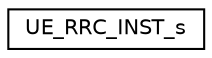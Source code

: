 digraph "Graphical Class Hierarchy"
{
 // LATEX_PDF_SIZE
  edge [fontname="Helvetica",fontsize="10",labelfontname="Helvetica",labelfontsize="10"];
  node [fontname="Helvetica",fontsize="10",shape=record];
  rankdir="LR";
  Node0 [label="UE_RRC_INST_s",height=0.2,width=0.4,color="black", fillcolor="white", style="filled",URL="$structUE__RRC__INST__s.html",tooltip=" "];
}
